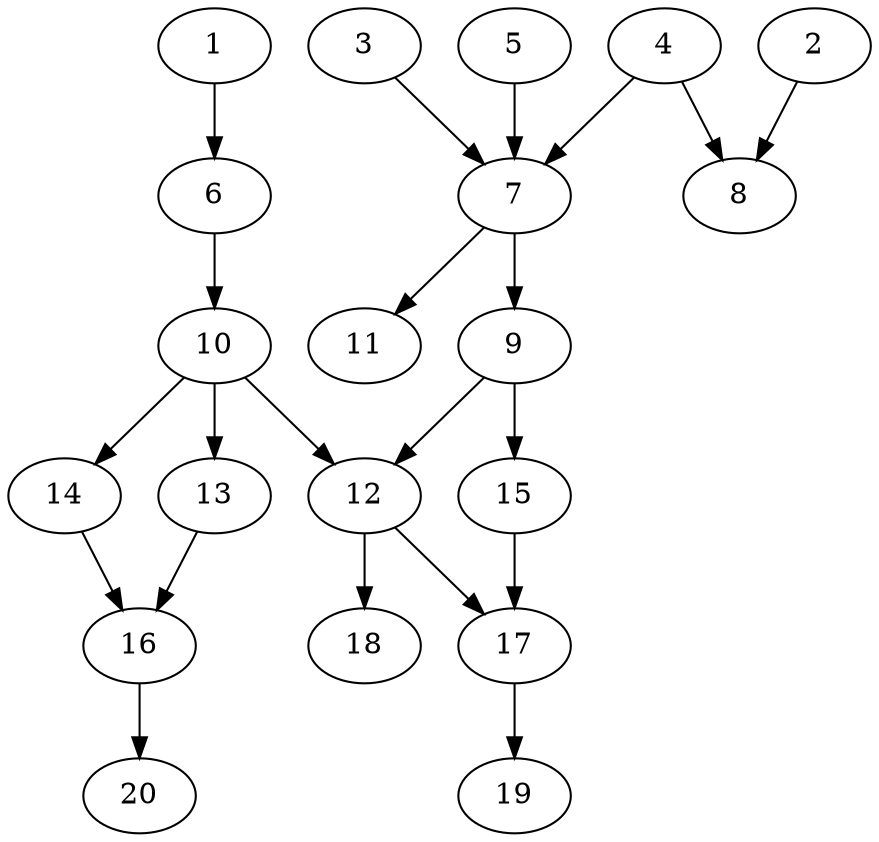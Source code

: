 // DAG automatically generated by daggen at Wed Jul 24 22:10:09 2019
// ./daggen --dot -n 20 --ccr 0.3 --fat 0.5 --regular 0.5 --density 0.5 --mindata 5242880 --maxdata 52428800 
digraph G {
  1 [size="49664000", alpha="0.11", expect_size="14899200"] 
  1 -> 6 [size ="14899200"]
  2 [size="58729813", alpha="0.15", expect_size="17618944"] 
  2 -> 8 [size ="17618944"]
  3 [size="59538773", alpha="0.17", expect_size="17861632"] 
  3 -> 7 [size ="17861632"]
  4 [size="147558400", alpha="0.12", expect_size="44267520"] 
  4 -> 7 [size ="44267520"]
  4 -> 8 [size ="44267520"]
  5 [size="164317867", alpha="0.01", expect_size="49295360"] 
  5 -> 7 [size ="49295360"]
  6 [size="172274347", alpha="0.09", expect_size="51682304"] 
  6 -> 10 [size ="51682304"]
  7 [size="40751787", alpha="0.17", expect_size="12225536"] 
  7 -> 9 [size ="12225536"]
  7 -> 11 [size ="12225536"]
  8 [size="60446720", alpha="0.09", expect_size="18134016"] 
  9 [size="45612373", alpha="0.17", expect_size="13683712"] 
  9 -> 12 [size ="13683712"]
  9 -> 15 [size ="13683712"]
  10 [size="85152427", alpha="0.06", expect_size="25545728"] 
  10 -> 12 [size ="25545728"]
  10 -> 13 [size ="25545728"]
  10 -> 14 [size ="25545728"]
  11 [size="120504320", alpha="0.15", expect_size="36151296"] 
  12 [size="53558613", alpha="0.02", expect_size="16067584"] 
  12 -> 17 [size ="16067584"]
  12 -> 18 [size ="16067584"]
  13 [size="169577813", alpha="0.03", expect_size="50873344"] 
  13 -> 16 [size ="50873344"]
  14 [size="145964373", alpha="0.09", expect_size="43789312"] 
  14 -> 16 [size ="43789312"]
  15 [size="84316160", alpha="0.07", expect_size="25294848"] 
  15 -> 17 [size ="25294848"]
  16 [size="91245227", alpha="0.15", expect_size="27373568"] 
  16 -> 20 [size ="27373568"]
  17 [size="165874347", alpha="0.08", expect_size="49762304"] 
  17 -> 19 [size ="49762304"]
  18 [size="142175573", alpha="0.00", expect_size="42652672"] 
  19 [size="51906560", alpha="0.13", expect_size="15571968"] 
  20 [size="30730240", alpha="0.16", expect_size="9219072"] 
}
